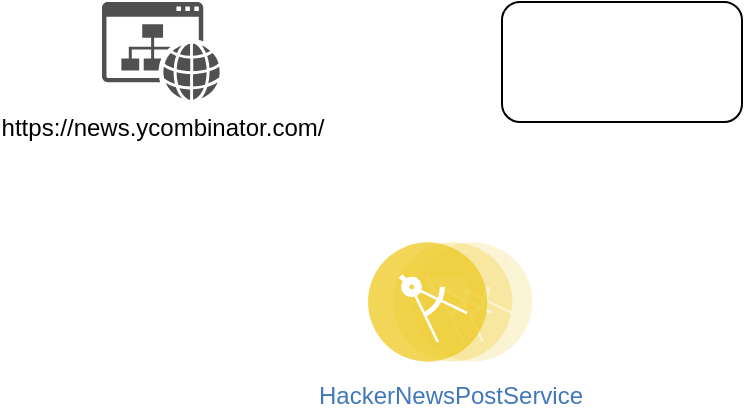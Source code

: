 <mxfile version="20.3.0" type="device"><diagram id="ofqAmlqVGFvQApPw5-6B" name="Pagina-1"><mxGraphModel dx="395" dy="209" grid="1" gridSize="10" guides="1" tooltips="1" connect="1" arrows="1" fold="1" page="1" pageScale="1" pageWidth="827" pageHeight="1169" math="0" shadow="0"><root><mxCell id="0"/><mxCell id="1" parent="0"/><mxCell id="Q83p3j8vvZm9ru9h_Mdp-1" value="https://news.ycombinator.com/" style="sketch=0;pointerEvents=1;shadow=0;dashed=0;html=1;strokeColor=none;fillColor=#505050;labelPosition=center;verticalLabelPosition=bottom;verticalAlign=top;outlineConnect=0;align=center;shape=mxgraph.office.concepts.website;" vertex="1" parent="1"><mxGeometry x="240" y="180" width="59" height="49" as="geometry"/></mxCell><mxCell id="Q83p3j8vvZm9ru9h_Mdp-2" value="" style="rounded=1;whiteSpace=wrap;html=1;" vertex="1" parent="1"><mxGeometry x="440" y="180" width="120" height="60" as="geometry"/></mxCell><mxCell id="Q83p3j8vvZm9ru9h_Mdp-3" value="HackerNewsPostService" style="aspect=fixed;perimeter=ellipsePerimeter;html=1;align=center;shadow=0;dashed=0;fontColor=#4277BB;labelBackgroundColor=#ffffff;fontSize=12;spacingTop=3;image;image=img/lib/ibm/applications/microservice.svg;" vertex="1" parent="1"><mxGeometry x="373" y="300" width="82.2" height="60" as="geometry"/></mxCell></root></mxGraphModel></diagram></mxfile>